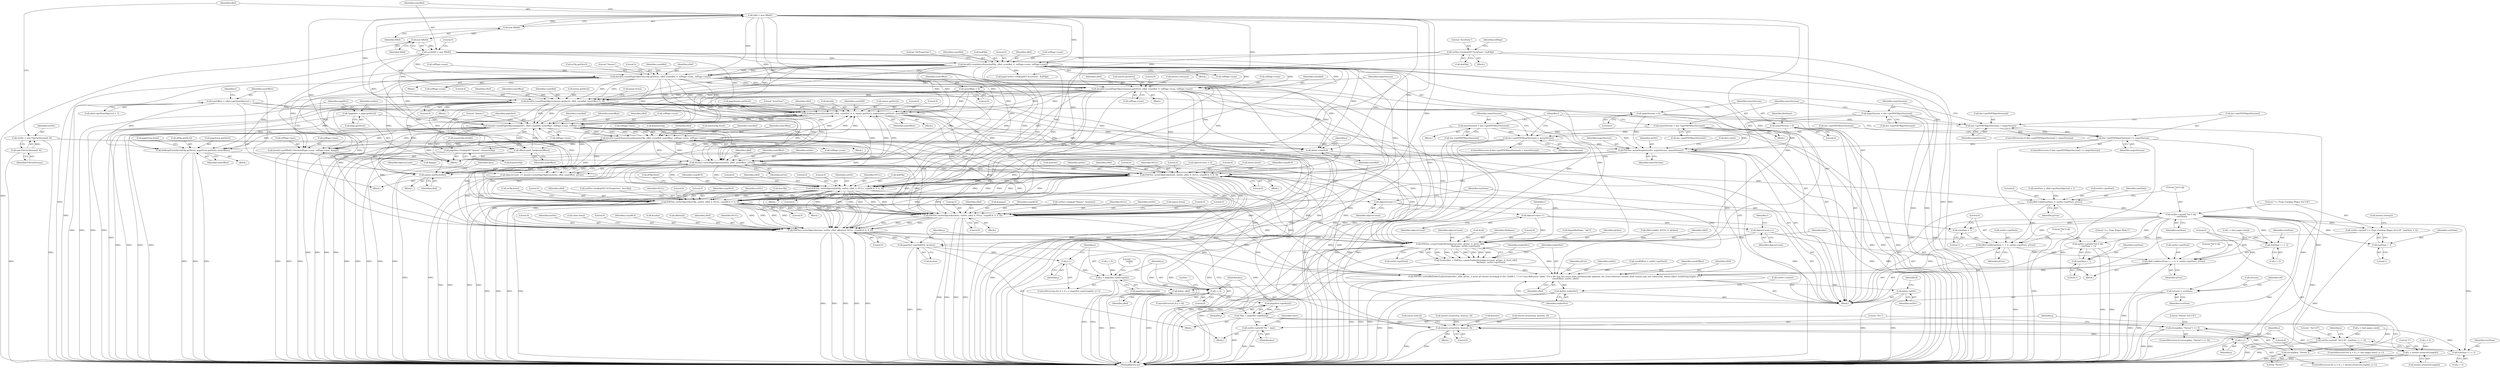 digraph "0_poppler_5c9b08a875b07853be6c44e43ff5f7f059df666a@array" {
"1000747" [label="(Call,doMergeNameDict(docs[i], yRef, countRef, 0, 0, names.getDict(), pageNames.getDict(), numOffset))"];
"1000303" [label="(Call,yRef = new XRef())"];
"1000305" [label="(Call,new XRef())"];
"1000600" [label="(Call,docs[0]->markPageObjects(intent.getDict(), yRef, countRef, numOffset, 0, 0))"];
"1000403" [label="(Call,docs[0]->markPageObjects(names.getDict(), yRef, countRef, 0, refPage->num, refPage->num))"];
"1000380" [label="(Call,docs[0]->markPageObjects(ocObj.getDict(), yRef, countRef, 0, refPage->num, refPage->num))"];
"1000356" [label="(Call,docs[0]->markAcroForm(&afObj, yRef, countRef, 0, refPage->num, refPage->num))"];
"1000341" [label="(Call,catDict->lookupNF(\"AcroForm\", &afObj))"];
"1000307" [label="(Call,countRef = new XRef())"];
"1000309" [label="(Call,new XRef())"];
"1000110" [label="(Call,numOffset = 0)"];
"1000745" [label="(Call,names.initDict(yRef))"];
"1000707" [label="(Call,docs[i]->markAnnotations(&annotsObj, yRef, countRef, numOffset, refPage->num, refPage->num))"];
"1000699" [label="(Call,pageDict->lookupNF(\"Annots\", &annotsObj))"];
"1000687" [label="(Call,docs[i]->markPageObjects(pageDict, yRef, countRef, numOffset, refPage->num, refPage->num))"];
"1000661" [label="(Call,*pageDict = page.getDict())"];
"1000792" [label="(Call,docs[i]->writePageObjects(outStr, yRef, numOffset, gTrue))"];
"1000316" [label="(Call,PDFDoc::writeHeader(outStr, majorVersion, minorVersion))"];
"1000299" [label="(Call,outStr = new FileOutStream(f, 0))"];
"1000301" [label="(Call,new FileOutStream(f, 0))"];
"1000124" [label="(Call,majorVersion = 0)"];
"1000234" [label="(Call,majorVersion = doc->getPDFMajorVersion())"];
"1000242" [label="(Call,doc->getPDFMajorVersion() == majorVersion)"];
"1000230" [label="(Call,doc->getPDFMajorVersion() > majorVersion)"];
"1000237" [label="(Call,minorVersion = doc->getPDFMinorVersion())"];
"1000247" [label="(Call,doc->getPDFMinorVersion() > minorVersion)"];
"1000251" [label="(Call,minorVersion = doc->getPDFMinorVersion())"];
"1000128" [label="(Call,minorVersion = 0)"];
"1000747" [label="(Call,doMergeNameDict(docs[i], yRef, countRef, 0, 0, names.getDict(), pageNames.getDict(), numOffset))"];
"1000797" [label="(Call,numOffset = yRef->getNumObjects() + 1)"];
"1000783" [label="(Call,doMergeFormDict(afObj.getDict(), pageForm.getDict(), numOffset))"];
"1000685" [label="(Call,offsets.push_back(numOffset))"];
"1000651" [label="(Call,docs[i]->getXRef()->fetch(refPage->num, refPage->gen, &page))"];
"1000790" [label="(Call,objectsCount += docs[i]->writePageObjects(outStr, yRef, numOffset, gTrue))"];
"1000923" [label="(Call,objectsCount++)"];
"1000960" [label="(Call,objectsCount++)"];
"1001055" [label="(Call,objectsCount++)"];
"1001075" [label="(Call,PDFDoc::createTrailerDict(objectsCount, gFalse, 0, &ref, yRef,\n                                                fileName, outStr->getPos()))"];
"1001073" [label="(Call,*trailerDict = PDFDoc::createTrailerDict(objectsCount, gFalse, 0, &ref, yRef,\n                                                fileName, outStr->getPos()))"];
"1001084" [label="(Call,PDFDoc::writeXRefTableTrailer(trailerDict, yRef, gTrue, // write all entries according to ISO 32000-1, 7.5.4 Cross-Reference Table: \"For a file that has never been incrementally updated, the cross-reference section shall contain only one subsection, whose object numbering begins at 0.\"\n                                uxrefOffset, outStr, yRef))"];
"1001091" [label="(Call,delete trailerDict)"];
"1001094" [label="(Call,delete outStr)"];
"1001098" [label="(Call,delete yRef)"];
"1000807" [label="(Call,yRef->add(rootNum, 0, outStr->getPos(), gTrue))"];
"1000812" [label="(Call,outStr->printf(\"%d 0 obj\n\", rootNum))"];
"1000815" [label="(Call,outStr->printf(\"<< /Type /Catalog /Pages %d 0 R\", rootNum + 1))"];
"1000817" [label="(Call,rootNum + 1)"];
"1000925" [label="(Call,yRef->add(rootNum + 1, 0, outStr->getPos(), gTrue))"];
"1000974" [label="(Call,yRef->add(rootNum + i + 2, 0, outStr->getPos(), gTrue))"];
"1000926" [label="(Call,rootNum + 1)"];
"1000932" [label="(Call,outStr->printf(\"%d 0 obj\n\", rootNum + 1))"];
"1000934" [label="(Call,rootNum + 1)"];
"1000950" [label="(Call,outStr->printf(\" %d 0 R\", rootNum + j + 2))"];
"1000952" [label="(Call,rootNum + j + 2)"];
"1000975" [label="(Call,rootNum + i + 2)"];
"1001062" [label="(Call,ref.num = rootNum)"];
"1000848" [label="(Call,PDFDoc::writeObject(&intent, outStr, yRef, 0, NULL, cryptRC4, 0, 0, 0))"];
"1000840" [label="(Call,intents.arrayGet(j, &intent, 0))"];
"1000836" [label="(Call,j++)"];
"1000833" [label="(Call,j < intents.arrayGetLength())"];
"1000869" [label="(Call,PDFDoc::writeObject(&afObj, outStr, yRef, 0, NULL, cryptRC4, 0, 0, 0))"];
"1000889" [label="(Call,PDFDoc::writeObject(&ocObj, outStr, yRef, 0, NULL, cryptRC4, 0, 0, 0))"];
"1000909" [label="(Call,PDFDoc::writeObject(&names, outStr, yRef, 0, NULL, cryptRC4, 0, 0, 0))"];
"1001039" [label="(Call,PDFDoc::writeObject(&value, outStr, yRef, offsets[i], NULL, cryptRC4, 0, 0, 0))"];
"1001018" [label="(Call,pageDict->getValNF(j, &value))"];
"1001003" [label="(Call,j++)"];
"1001000" [label="(Call,j < pageDict->getLength())"];
"1001007" [label="(Call,j > 0)"];
"1001015" [label="(Call,pageDict->getKey(j))"];
"1001013" [label="(Call,*key = pageDict->getKey(j))"];
"1001023" [label="(Call,strcmp(key, \"Parent\") == 0)"];
"1001024" [label="(Call,strcmp(key, \"Parent\"))"];
"1001036" [label="(Call,outStr->printf(\"/%s \", key))"];
"1001100" [label="(Call,delete countRef)"];
"1001002" [label="(Call,pageDict->getLength())"];
"1000791" [label="(Identifier,objectsCount)"];
"1000943" [label="(Call,j < (int) pages.size())"];
"1000369" [label="(Literal,\"OCProperties\")"];
"1000835" [label="(Call,intents.arrayGetLength())"];
"1000794" [label="(Identifier,yRef)"];
"1000928" [label="(Literal,1)"];
"1001083" [label="(Call,outStr->getPos())"];
"1001094" [label="(Call,delete outStr)"];
"1001098" [label="(Call,delete yRef)"];
"1000836" [label="(Call,j++)"];
"1001087" [label="(Identifier,gTrue)"];
"1001007" [label="(Call,j > 0)"];
"1000392" [label="(Literal,\"Names\")"];
"1000690" [label="(Identifier,countRef)"];
"1000384" [label="(Literal,0)"];
"1000919" [label="(Literal,0)"];
"1000981" [label="(Call,outStr->getPos())"];
"1000949" [label="(Identifier,j)"];
"1000842" [label="(Call,&intent)"];
"1000811" [label="(Identifier,gTrue)"];
"1000953" [label="(Identifier,rootNum)"];
"1000624" [label="(Block,)"];
"1000236" [label="(Call,doc->getPDFMajorVersion())"];
"1000699" [label="(Call,pageDict->lookupNF(\"Annots\", &annotsObj))"];
"1001101" [label="(Identifier,countRef)"];
"1000383" [label="(Identifier,countRef)"];
"1001018" [label="(Call,pageDict->getValNF(j, &value))"];
"1000802" [label="(Call,rootNum = yRef->getNumObjects() + 1)"];
"1000756" [label="(Call,pageNames.getDict())"];
"1000786" [label="(Identifier,numOffset)"];
"1000129" [label="(Identifier,minorVersion)"];
"1000787" [label="(Call,pageForm.free())"];
"1000706" [label="(Block,)"];
"1000960" [label="(Call,objectsCount++)"];
"1000857" [label="(Literal,0)"];
"1000917" [label="(Literal,0)"];
"1000872" [label="(Identifier,outStr)"];
"1000924" [label="(Identifier,objectsCount)"];
"1000234" [label="(Call,majorVersion = doc->getPDFMajorVersion())"];
"1000249" [label="(Identifier,minorVersion)"];
"1001008" [label="(Identifier,j)"];
"1000837" [label="(Identifier,j)"];
"1001027" [label="(Literal,0)"];
"1001073" [label="(Call,*trailerDict = PDFDoc::createTrailerDict(objectsCount, gFalse, 0, &ref, yRef,\n                                                fileName, outStr->getPos()))"];
"1000233" [label="(Block,)"];
"1000241" [label="(ControlStructure,if (doc->getPDFMajorVersion() == majorVersion))"];
"1001062" [label="(Call,ref.num = rootNum)"];
"1000252" [label="(Identifier,minorVersion)"];
"1000411" [label="(Call,refPage->num)"];
"1001063" [label="(Call,ref.num)"];
"1000712" [label="(Identifier,numOffset)"];
"1000875" [label="(Identifier,NULL)"];
"1000951" [label="(Literal,\" %d 0 R\")"];
"1001025" [label="(Identifier,key)"];
"1000869" [label="(Call,PDFDoc::writeObject(&afObj, outStr, yRef, 0, NULL, cryptRC4, 0, 0, 0))"];
"1000833" [label="(Call,j < intents.arrayGetLength())"];
"1000713" [label="(Call,refPage->num)"];
"1001074" [label="(Identifier,trailerDict)"];
"1000982" [label="(Identifier,gTrue)"];
"1000686" [label="(Identifier,numOffset)"];
"1000909" [label="(Call,PDFDoc::writeObject(&names, outStr, yRef, 0, NULL, cryptRC4, 0, 0, 0))"];
"1000311" [label="(Call,yRef->add(0, 65535, 0, gFalse))"];
"1000858" [label="(Literal,0)"];
"1000829" [label="(ControlStructure,for (j = 0; j < intents.arrayGetLength(); j++))"];
"1000879" [label="(Literal,0)"];
"1000239" [label="(Call,doc->getPDFMinorVersion())"];
"1000913" [label="(Identifier,yRef)"];
"1000799" [label="(Call,yRef->getNumObjects() + 1)"];
"1000308" [label="(Identifier,countRef)"];
"1000840" [label="(Call,intents.arrayGet(j, &intent, 0))"];
"1000929" [label="(Literal,0)"];
"1001069" [label="(Identifier,ref)"];
"1000795" [label="(Identifier,numOffset)"];
"1000759" [label="(Literal,\"AcroForm\")"];
"1000133" [label="(Identifier,fileName)"];
"1000611" [label="(Call,intent.free())"];
"1001000" [label="(Call,j < pageDict->getLength())"];
"1000796" [label="(Identifier,gTrue)"];
"1000652" [label="(Call,refPage->num)"];
"1000661" [label="(Call,*pageDict = page.getDict())"];
"1000592" [label="(Call,intents.arrayGet(j, &intent, 0))"];
"1000910" [label="(Call,&names)"];
"1000316" [label="(Call,PDFDoc::writeHeader(outStr, majorVersion, minorVersion))"];
"1000834" [label="(Identifier,j)"];
"1000605" [label="(Literal,0)"];
"1000307" [label="(Call,countRef = new XRef())"];
"1000793" [label="(Identifier,outStr)"];
"1000687" [label="(Call,docs[i]->markPageObjects(pageDict, yRef, countRef, numOffset, refPage->num, refPage->num))"];
"1000602" [label="(Identifier,yRef)"];
"1000708" [label="(Call,&annotsObj)"];
"1000784" [label="(Call,afObj.getDict())"];
"1000807" [label="(Call,yRef->add(rootNum, 0, outStr->getPos(), gTrue))"];
"1000861" [label="(Literal,\"]\")"];
"1001037" [label="(Literal,\"/%s \")"];
"1000927" [label="(Identifier,rootNum)"];
"1001050" [label="(Literal,0)"];
"1000743" [label="(Block,)"];
"1001042" [label="(Identifier,outStr)"];
"1000859" [label="(Call,intent.free())"];
"1000300" [label="(Identifier,outStr)"];
"1000923" [label="(Call,objectsCount++)"];
"1000925" [label="(Call,yRef->add(rootNum + 1, 0, outStr->getPos(), gTrue))"];
"1000751" [label="(Identifier,yRef)"];
"1000810" [label="(Call,outStr->getPos())"];
"1000747" [label="(Call,doMergeNameDict(docs[i], yRef, countRef, 0, 0, names.getDict(), pageNames.getDict(), numOffset))"];
"1000342" [label="(Literal,\"AcroForm\")"];
"1000691" [label="(Identifier,numOffset)"];
"1001015" [label="(Call,pageDict->getKey(j))"];
"1000775" [label="(Call,pageCatDict->lookupNF(\"AcroForm\", &afObj))"];
"1000658" [label="(Call,&page)"];
"1000906" [label="(Block,)"];
"1001104" [label="(Identifier,j)"];
"1001093" [label="(Call,outStr->close())"];
"1000934" [label="(Call,rootNum + 1)"];
"1001052" [label="(Call,value.free())"];
"1000900" [label="(Call,ocObj.free())"];
"1000250" [label="(Block,)"];
"1000700" [label="(Literal,\"Annots\")"];
"1000745" [label="(Call,names.initDict(yRef))"];
"1000382" [label="(Identifier,yRef)"];
"1000341" [label="(Call,catDict->lookupNF(\"AcroForm\", &afObj))"];
"1001066" [label="(Identifier,rootNum)"];
"1000931" [label="(Identifier,gTrue)"];
"1000695" [label="(Call,refPage->num)"];
"1000710" [label="(Identifier,yRef)"];
"1000130" [label="(Literal,0)"];
"1000916" [label="(Identifier,cryptRC4)"];
"1000977" [label="(Call,i + 2)"];
"1000898" [label="(Literal,0)"];
"1000966" [label="(Call,i < (int) pages.size())"];
"1000870" [label="(Call,&afObj)"];
"1001019" [label="(Identifier,j)"];
"1000847" [label="(Block,)"];
"1001095" [label="(Identifier,outStr)"];
"1000604" [label="(Identifier,numOffset)"];
"1000301" [label="(Call,new FileOutStream(f, 0))"];
"1000748" [label="(Call,docs[i])"];
"1000846" [label="(Call,intent.isDict())"];
"1000237" [label="(Call,minorVersion = doc->getPDFMinorVersion())"];
"1000893" [label="(Identifier,yRef)"];
"1001075" [label="(Call,PDFDoc::createTrailerDict(objectsCount, gFalse, 0, &ref, yRef,\n                                                fileName, outStr->getPos()))"];
"1000243" [label="(Call,doc->getPDFMajorVersion())"];
"1000997" [label="(Call,j = 0)"];
"1000752" [label="(Identifier,countRef)"];
"1000356" [label="(Call,docs[0]->markAcroForm(&afObj, yRef, countRef, 0, refPage->num, refPage->num))"];
"1001011" [label="(Literal,\" \")"];
"1000319" [label="(Identifier,minorVersion)"];
"1000844" [label="(Literal,0)"];
"1000343" [label="(Call,&afObj)"];
"1000391" [label="(Call,catDict->lookup(\"Names\", &names))"];
"1000403" [label="(Call,docs[0]->markPageObjects(names.getDict(), yRef, countRef, 0, refPage->num, refPage->num))"];
"1000972" [label="(Identifier,i)"];
"1001005" [label="(Block,)"];
"1000112" [label="(Literal,0)"];
"1000749" [label="(Identifier,docs)"];
"1001091" [label="(Call,delete trailerDict)"];
"1000603" [label="(Identifier,countRef)"];
"1001009" [label="(Literal,0)"];
"1000798" [label="(Identifier,numOffset)"];
"1000360" [label="(Identifier,countRef)"];
"1000757" [label="(Identifier,numOffset)"];
"1000355" [label="(Block,)"];
"1001023" [label="(Call,strcmp(key, \"Parent\") == 0)"];
"1000405" [label="(Identifier,yRef)"];
"1000936" [label="(Literal,1)"];
"1000976" [label="(Identifier,rootNum)"];
"1000242" [label="(Call,doc->getPDFMajorVersion() == majorVersion)"];
"1001014" [label="(Identifier,key)"];
"1001039" [label="(Call,PDFDoc::writeObject(&value, outStr, yRef, offsets[i], NULL, cryptRC4, 0, 0, 0))"];
"1000310" [label="(Identifier,XRef)"];
"1000111" [label="(Identifier,numOffset)"];
"1001041" [label="(Identifier,value)"];
"1000600" [label="(Call,docs[0]->markPageObjects(intent.getDict(), yRef, countRef, numOffset, 0, 0))"];
"1000110" [label="(Call,numOffset = 0)"];
"1000701" [label="(Call,&annotsObj)"];
"1001089" [label="(Identifier,outStr)"];
"1000785" [label="(Call,pageForm.getDict())"];
"1000813" [label="(Literal,\"%d 0 obj\n\")"];
"1000808" [label="(Identifier,rootNum)"];
"1001026" [label="(Literal,\"Parent\")"];
"1000357" [label="(Call,&afObj)"];
"1000782" [label="(Block,)"];
"1000663" [label="(Call,page.getDict())"];
"1000404" [label="(Call,names.getDict())"];
"1001058" [label="(Call,uxrefOffset = outStr->getPos())"];
"1001090" [label="(Identifier,yRef)"];
"1001081" [label="(Identifier,yRef)"];
"1001076" [label="(Identifier,objectsCount)"];
"1000407" [label="(Literal,0)"];
"1001001" [label="(Identifier,j)"];
"1000124" [label="(Call,majorVersion = 0)"];
"1000964" [label="(Identifier,i)"];
"1000368" [label="(Call,catDict->lookupNF(\"OCProperties\", &ocObj))"];
"1000841" [label="(Identifier,j)"];
"1000815" [label="(Call,outStr->printf(\"<< /Type /Catalog /Pages %d 0 R\", rootNum + 1))"];
"1000466" [label="(Call,intents.arrayGet(j, &intent, 0))"];
"1000361" [label="(Literal,0)"];
"1001092" [label="(Identifier,trailerDict)"];
"1001020" [label="(Call,&value)"];
"1000655" [label="(Call,refPage->gen)"];
"1000939" [label="(ControlStructure,for (j = 0; j < (int) pages.size(); j++))"];
"1001079" [label="(Call,&ref)"];
"1000104" [label="(Block,)"];
"1001022" [label="(ControlStructure,if (strcmp(key, \"Parent\") == 0))"];
"1000889" [label="(Call,PDFDoc::writeObject(&ocObj, outStr, yRef, 0, NULL, cryptRC4, 0, 0, 0))"];
"1000232" [label="(Identifier,majorVersion)"];
"1000238" [label="(Identifier,minorVersion)"];
"1000880" [label="(Call,afObj.free())"];
"1000606" [label="(Literal,0)"];
"1000755" [label="(Call,names.getDict())"];
"1000359" [label="(Identifier,yRef)"];
"1001055" [label="(Call,objectsCount++)"];
"1000662" [label="(Identifier,pageDict)"];
"1000886" [label="(Block,)"];
"1000753" [label="(Literal,0)"];
"1001030" [label="(Literal,\"/Parent %d 0 R\")"];
"1000973" [label="(Block,)"];
"1000932" [label="(Call,outStr->printf(\"%d 0 obj\n\", rootNum + 1))"];
"1000809" [label="(Literal,0)"];
"1000402" [label="(Block,)"];
"1001013" [label="(Call,*key = pageDict->getKey(j))"];
"1000855" [label="(Identifier,cryptRC4)"];
"1000816" [label="(Literal,\"<< /Type /Catalog /Pages %d 0 R\")"];
"1000209" [label="(Identifier,i)"];
"1000235" [label="(Identifier,majorVersion)"];
"1000719" [label="(Call,annotsObj.free())"];
"1001082" [label="(Identifier,fileName)"];
"1000707" [label="(Call,docs[i]->markAnnotations(&annotsObj, yRef, countRef, numOffset, refPage->num, refPage->num))"];
"1000849" [label="(Call,&intent)"];
"1000716" [label="(Call,refPage->num)"];
"1000634" [label="(Block,)"];
"1000231" [label="(Call,doc->getPDFMajorVersion())"];
"1000876" [label="(Identifier,cryptRC4)"];
"1000984" [label="(Literal,\"%d 0 obj\n\")"];
"1000230" [label="(Call,doc->getPDFMajorVersion() > majorVersion)"];
"1000347" [label="(Identifier,refPage)"];
"1000623" [label="(Identifier,i)"];
"1001036" [label="(Call,outStr->printf(\"/%s \", key))"];
"1000974" [label="(Call,yRef->add(rootNum + i + 2, 0, outStr->getPos(), gTrue))"];
"1000926" [label="(Call,rootNum + 1)"];
"1000817" [label="(Call,rootNum + 1)"];
"1001003" [label="(Call,j++)"];
"1000814" [label="(Identifier,rootNum)"];
"1000651" [label="(Call,docs[i]->getXRef()->fetch(refPage->num, refPage->gen, &page))"];
"1001097" [label="(Identifier,f)"];
"1000950" [label="(Call,outStr->printf(\" %d 0 R\", rootNum + j + 2))"];
"1001049" [label="(Literal,0)"];
"1001085" [label="(Identifier,trailerDict)"];
"1000685" [label="(Call,offsets.push_back(numOffset))"];
"1001035" [label="(Block,)"];
"1001048" [label="(Identifier,cryptRC4)"];
"1000895" [label="(Identifier,NULL)"];
"1000792" [label="(Call,docs[i]->writePageObjects(outStr, yRef, numOffset, gTrue))"];
"1000851" [label="(Identifier,outStr)"];
"1000935" [label="(Identifier,rootNum)"];
"1000996" [label="(ControlStructure,for (j = 0; j < pageDict->getLength(); j++))"];
"1000303" [label="(Call,yRef = new XRef())"];
"1000304" [label="(Identifier,yRef)"];
"1000247" [label="(Call,doc->getPDFMinorVersion() > minorVersion)"];
"1001024" [label="(Call,strcmp(key, \"Parent\"))"];
"1000897" [label="(Literal,0)"];
"1000930" [label="(Call,outStr->getPos())"];
"1000739" [label="(Block,)"];
"1000938" [label="(Literal,\"<< /Type /Pages /Kids [\")"];
"1001051" [label="(Literal,0)"];
"1000878" [label="(Literal,0)"];
"1000873" [label="(Identifier,yRef)"];
"1001040" [label="(Call,&value)"];
"1000328" [label="(Block,)"];
"1000819" [label="(Literal,1)"];
"1001056" [label="(Identifier,objectsCount)"];
"1000915" [label="(Identifier,NULL)"];
"1000317" [label="(Identifier,outStr)"];
"1000912" [label="(Identifier,outStr)"];
"1000877" [label="(Literal,0)"];
"1000705" [label="(Call,annotsObj.isNull())"];
"1000305" [label="(Call,new XRef())"];
"1001088" [label="(Identifier,uxrefOffset)"];
"1000248" [label="(Call,doc->getPDFMinorVersion())"];
"1000385" [label="(Call,refPage->num)"];
"1000852" [label="(Identifier,yRef)"];
"1001044" [label="(Call,offsets[i])"];
"1000251" [label="(Call,minorVersion = doc->getPDFMinorVersion())"];
"1001086" [label="(Identifier,yRef)"];
"1001099" [label="(Identifier,yRef)"];
"1000783" [label="(Call,doMergeFormDict(afObj.getDict(), pageForm.getDict(), numOffset))"];
"1000856" [label="(Literal,0)"];
"1000689" [label="(Identifier,yRef)"];
"1000253" [label="(Call,doc->getPDFMinorVersion())"];
"1000920" [label="(Call,names.free())"];
"1000599" [label="(Block,)"];
"1000711" [label="(Identifier,countRef)"];
"1001084" [label="(Call,PDFDoc::writeXRefTableTrailer(trailerDict, yRef, gTrue, // write all entries according to ISO 32000-1, 7.5.4 Cross-Reference Table: \"For a file that has never been incrementally updated, the cross-reference section shall contain only one subsection, whose object numbering begins at 0.\"\n                                uxrefOffset, outStr, yRef))"];
"1000838" [label="(Block,)"];
"1000954" [label="(Call,j + 2)"];
"1000754" [label="(Literal,0)"];
"1000299" [label="(Call,outStr = new FileOutStream(f, 0))"];
"1000854" [label="(Identifier,NULL)"];
"1000894" [label="(Literal,0)"];
"1000326" [label="(Call,docs.size())"];
"1000896" [label="(Identifier,cryptRC4)"];
"1000692" [label="(Call,refPage->num)"];
"1000601" [label="(Call,intent.getDict())"];
"1000975" [label="(Call,rootNum + i + 2)"];
"1001078" [label="(Literal,0)"];
"1000688" [label="(Identifier,pageDict)"];
"1000961" [label="(Identifier,objectsCount)"];
"1001043" [label="(Identifier,yRef)"];
"1000128" [label="(Call,minorVersion = 0)"];
"1000379" [label="(Block,)"];
"1000306" [label="(Identifier,XRef)"];
"1001047" [label="(Identifier,NULL)"];
"1000797" [label="(Call,numOffset = yRef->getNumObjects() + 1)"];
"1000818" [label="(Identifier,rootNum)"];
"1000812" [label="(Call,outStr->printf(\"%d 0 obj\n\", rootNum))"];
"1000416" [label="(Call,intents.isArray())"];
"1000362" [label="(Call,refPage->num)"];
"1000666" [label="(Identifier,resDict)"];
"1000980" [label="(Literal,0)"];
"1000853" [label="(Literal,0)"];
"1000918" [label="(Literal,0)"];
"1000746" [label="(Identifier,yRef)"];
"1001054" [label="(Literal,\" >>\nendobj\n\")"];
"1000830" [label="(Call,j = 0)"];
"1000892" [label="(Identifier,outStr)"];
"1000408" [label="(Call,refPage->num)"];
"1000244" [label="(Identifier,majorVersion)"];
"1000125" [label="(Identifier,majorVersion)"];
"1000381" [label="(Call,ocObj.getDict())"];
"1000890" [label="(Call,&ocObj)"];
"1001132" [label="(MethodReturn,int)"];
"1000914" [label="(Literal,0)"];
"1001006" [label="(ControlStructure,if (j > 0))"];
"1000286" [label="(Call,fopen(fileName, \"wb\"))"];
"1000848" [label="(Call,PDFDoc::writeObject(&intent, outStr, yRef, 0, NULL, cryptRC4, 0, 0, 0))"];
"1000933" [label="(Literal,\"%d 0 obj\n\")"];
"1000126" [label="(Literal,0)"];
"1000312" [label="(Literal,0)"];
"1001004" [label="(Identifier,j)"];
"1000246" [label="(ControlStructure,if (doc->getPDFMinorVersion() > minorVersion))"];
"1000866" [label="(Block,)"];
"1000822" [label="(Call,intents.isArray())"];
"1000309" [label="(Call,new XRef())"];
"1001100" [label="(Call,delete countRef)"];
"1000380" [label="(Call,docs[0]->markPageObjects(ocObj.getDict(), yRef, countRef, 0, refPage->num, refPage->num))"];
"1000318" [label="(Identifier,majorVersion)"];
"1000229" [label="(ControlStructure,if (doc->getPDFMajorVersion() > majorVersion))"];
"1000365" [label="(Call,refPage->num)"];
"1000302" [label="(Identifier,FileOutStream)"];
"1000874" [label="(Literal,0)"];
"1000406" [label="(Identifier,countRef)"];
"1000388" [label="(Call,refPage->num)"];
"1000790" [label="(Call,objectsCount += docs[i]->writePageObjects(outStr, yRef, numOffset, gTrue))"];
"1001077" [label="(Identifier,gFalse)"];
"1000952" [label="(Call,rootNum + j + 2)"];
"1001016" [label="(Identifier,j)"];
"1000106" [label="(Call,objectsCount = 0)"];
"1001038" [label="(Identifier,key)"];
"1000899" [label="(Literal,0)"];
"1000747" -> "1000739"  [label="AST: "];
"1000747" -> "1000757"  [label="CFG: "];
"1000748" -> "1000747"  [label="AST: "];
"1000751" -> "1000747"  [label="AST: "];
"1000752" -> "1000747"  [label="AST: "];
"1000753" -> "1000747"  [label="AST: "];
"1000754" -> "1000747"  [label="AST: "];
"1000755" -> "1000747"  [label="AST: "];
"1000756" -> "1000747"  [label="AST: "];
"1000757" -> "1000747"  [label="AST: "];
"1000759" -> "1000747"  [label="CFG: "];
"1000747" -> "1001132"  [label="DDG: "];
"1000747" -> "1001132"  [label="DDG: "];
"1000747" -> "1001132"  [label="DDG: "];
"1000747" -> "1001132"  [label="DDG: "];
"1000747" -> "1000687"  [label="DDG: "];
"1000303" -> "1000747"  [label="DDG: "];
"1000600" -> "1000747"  [label="DDG: "];
"1000600" -> "1000747"  [label="DDG: "];
"1000600" -> "1000747"  [label="DDG: "];
"1000745" -> "1000747"  [label="DDG: "];
"1000707" -> "1000747"  [label="DDG: "];
"1000707" -> "1000747"  [label="DDG: "];
"1000707" -> "1000747"  [label="DDG: "];
"1000792" -> "1000747"  [label="DDG: "];
"1000380" -> "1000747"  [label="DDG: "];
"1000380" -> "1000747"  [label="DDG: "];
"1000356" -> "1000747"  [label="DDG: "];
"1000356" -> "1000747"  [label="DDG: "];
"1000687" -> "1000747"  [label="DDG: "];
"1000687" -> "1000747"  [label="DDG: "];
"1000687" -> "1000747"  [label="DDG: "];
"1000403" -> "1000747"  [label="DDG: "];
"1000403" -> "1000747"  [label="DDG: "];
"1000307" -> "1000747"  [label="DDG: "];
"1000797" -> "1000747"  [label="DDG: "];
"1000110" -> "1000747"  [label="DDG: "];
"1000747" -> "1000783"  [label="DDG: "];
"1000747" -> "1000792"  [label="DDG: "];
"1000747" -> "1000792"  [label="DDG: "];
"1000747" -> "1001100"  [label="DDG: "];
"1000303" -> "1000104"  [label="AST: "];
"1000303" -> "1000305"  [label="CFG: "];
"1000304" -> "1000303"  [label="AST: "];
"1000305" -> "1000303"  [label="AST: "];
"1000308" -> "1000303"  [label="CFG: "];
"1000305" -> "1000303"  [label="DDG: "];
"1000303" -> "1000356"  [label="DDG: "];
"1000303" -> "1000380"  [label="DDG: "];
"1000303" -> "1000403"  [label="DDG: "];
"1000303" -> "1000600"  [label="DDG: "];
"1000303" -> "1000687"  [label="DDG: "];
"1000303" -> "1000745"  [label="DDG: "];
"1000303" -> "1000792"  [label="DDG: "];
"1000303" -> "1000848"  [label="DDG: "];
"1000303" -> "1000869"  [label="DDG: "];
"1000303" -> "1000889"  [label="DDG: "];
"1000303" -> "1000909"  [label="DDG: "];
"1000303" -> "1001039"  [label="DDG: "];
"1000303" -> "1001075"  [label="DDG: "];
"1000305" -> "1000306"  [label="CFG: "];
"1000306" -> "1000305"  [label="AST: "];
"1000305" -> "1000309"  [label="DDG: "];
"1000600" -> "1000599"  [label="AST: "];
"1000600" -> "1000606"  [label="CFG: "];
"1000601" -> "1000600"  [label="AST: "];
"1000602" -> "1000600"  [label="AST: "];
"1000603" -> "1000600"  [label="AST: "];
"1000604" -> "1000600"  [label="AST: "];
"1000605" -> "1000600"  [label="AST: "];
"1000606" -> "1000600"  [label="AST: "];
"1000611" -> "1000600"  [label="CFG: "];
"1000600" -> "1001132"  [label="DDG: "];
"1000600" -> "1001132"  [label="DDG: "];
"1000600" -> "1001132"  [label="DDG: "];
"1000403" -> "1000600"  [label="DDG: "];
"1000403" -> "1000600"  [label="DDG: "];
"1000380" -> "1000600"  [label="DDG: "];
"1000380" -> "1000600"  [label="DDG: "];
"1000356" -> "1000600"  [label="DDG: "];
"1000356" -> "1000600"  [label="DDG: "];
"1000307" -> "1000600"  [label="DDG: "];
"1000110" -> "1000600"  [label="DDG: "];
"1000600" -> "1000685"  [label="DDG: "];
"1000600" -> "1000687"  [label="DDG: "];
"1000600" -> "1000687"  [label="DDG: "];
"1000600" -> "1000745"  [label="DDG: "];
"1000600" -> "1000783"  [label="DDG: "];
"1000600" -> "1000792"  [label="DDG: "];
"1000600" -> "1000792"  [label="DDG: "];
"1000600" -> "1000848"  [label="DDG: "];
"1000600" -> "1000869"  [label="DDG: "];
"1000600" -> "1000889"  [label="DDG: "];
"1000600" -> "1000909"  [label="DDG: "];
"1000600" -> "1001039"  [label="DDG: "];
"1000600" -> "1001075"  [label="DDG: "];
"1000600" -> "1001100"  [label="DDG: "];
"1000403" -> "1000402"  [label="AST: "];
"1000403" -> "1000411"  [label="CFG: "];
"1000404" -> "1000403"  [label="AST: "];
"1000405" -> "1000403"  [label="AST: "];
"1000406" -> "1000403"  [label="AST: "];
"1000407" -> "1000403"  [label="AST: "];
"1000408" -> "1000403"  [label="AST: "];
"1000411" -> "1000403"  [label="AST: "];
"1000416" -> "1000403"  [label="CFG: "];
"1000403" -> "1001132"  [label="DDG: "];
"1000403" -> "1001132"  [label="DDG: "];
"1000403" -> "1001132"  [label="DDG: "];
"1000380" -> "1000403"  [label="DDG: "];
"1000380" -> "1000403"  [label="DDG: "];
"1000380" -> "1000403"  [label="DDG: "];
"1000356" -> "1000403"  [label="DDG: "];
"1000356" -> "1000403"  [label="DDG: "];
"1000356" -> "1000403"  [label="DDG: "];
"1000307" -> "1000403"  [label="DDG: "];
"1000403" -> "1000651"  [label="DDG: "];
"1000403" -> "1000687"  [label="DDG: "];
"1000403" -> "1000687"  [label="DDG: "];
"1000403" -> "1000745"  [label="DDG: "];
"1000403" -> "1000792"  [label="DDG: "];
"1000403" -> "1000848"  [label="DDG: "];
"1000403" -> "1000869"  [label="DDG: "];
"1000403" -> "1000889"  [label="DDG: "];
"1000403" -> "1000909"  [label="DDG: "];
"1000403" -> "1001039"  [label="DDG: "];
"1000403" -> "1001075"  [label="DDG: "];
"1000403" -> "1001100"  [label="DDG: "];
"1000380" -> "1000379"  [label="AST: "];
"1000380" -> "1000388"  [label="CFG: "];
"1000381" -> "1000380"  [label="AST: "];
"1000382" -> "1000380"  [label="AST: "];
"1000383" -> "1000380"  [label="AST: "];
"1000384" -> "1000380"  [label="AST: "];
"1000385" -> "1000380"  [label="AST: "];
"1000388" -> "1000380"  [label="AST: "];
"1000392" -> "1000380"  [label="CFG: "];
"1000380" -> "1001132"  [label="DDG: "];
"1000380" -> "1001132"  [label="DDG: "];
"1000380" -> "1001132"  [label="DDG: "];
"1000356" -> "1000380"  [label="DDG: "];
"1000356" -> "1000380"  [label="DDG: "];
"1000356" -> "1000380"  [label="DDG: "];
"1000307" -> "1000380"  [label="DDG: "];
"1000380" -> "1000651"  [label="DDG: "];
"1000380" -> "1000687"  [label="DDG: "];
"1000380" -> "1000687"  [label="DDG: "];
"1000380" -> "1000745"  [label="DDG: "];
"1000380" -> "1000792"  [label="DDG: "];
"1000380" -> "1000848"  [label="DDG: "];
"1000380" -> "1000869"  [label="DDG: "];
"1000380" -> "1000889"  [label="DDG: "];
"1000380" -> "1000909"  [label="DDG: "];
"1000380" -> "1001039"  [label="DDG: "];
"1000380" -> "1001075"  [label="DDG: "];
"1000380" -> "1001100"  [label="DDG: "];
"1000356" -> "1000355"  [label="AST: "];
"1000356" -> "1000365"  [label="CFG: "];
"1000357" -> "1000356"  [label="AST: "];
"1000359" -> "1000356"  [label="AST: "];
"1000360" -> "1000356"  [label="AST: "];
"1000361" -> "1000356"  [label="AST: "];
"1000362" -> "1000356"  [label="AST: "];
"1000365" -> "1000356"  [label="AST: "];
"1000369" -> "1000356"  [label="CFG: "];
"1000356" -> "1001132"  [label="DDG: "];
"1000356" -> "1001132"  [label="DDG: "];
"1000356" -> "1001132"  [label="DDG: "];
"1000341" -> "1000356"  [label="DDG: "];
"1000307" -> "1000356"  [label="DDG: "];
"1000356" -> "1000651"  [label="DDG: "];
"1000356" -> "1000687"  [label="DDG: "];
"1000356" -> "1000687"  [label="DDG: "];
"1000356" -> "1000745"  [label="DDG: "];
"1000356" -> "1000775"  [label="DDG: "];
"1000356" -> "1000792"  [label="DDG: "];
"1000356" -> "1000848"  [label="DDG: "];
"1000356" -> "1000869"  [label="DDG: "];
"1000356" -> "1000869"  [label="DDG: "];
"1000356" -> "1000889"  [label="DDG: "];
"1000356" -> "1000909"  [label="DDG: "];
"1000356" -> "1001039"  [label="DDG: "];
"1000356" -> "1001075"  [label="DDG: "];
"1000356" -> "1001100"  [label="DDG: "];
"1000341" -> "1000328"  [label="AST: "];
"1000341" -> "1000343"  [label="CFG: "];
"1000342" -> "1000341"  [label="AST: "];
"1000343" -> "1000341"  [label="AST: "];
"1000347" -> "1000341"  [label="CFG: "];
"1000341" -> "1001132"  [label="DDG: "];
"1000341" -> "1001132"  [label="DDG: "];
"1000341" -> "1000775"  [label="DDG: "];
"1000341" -> "1000869"  [label="DDG: "];
"1000307" -> "1000104"  [label="AST: "];
"1000307" -> "1000309"  [label="CFG: "];
"1000308" -> "1000307"  [label="AST: "];
"1000309" -> "1000307"  [label="AST: "];
"1000312" -> "1000307"  [label="CFG: "];
"1000307" -> "1001132"  [label="DDG: "];
"1000309" -> "1000307"  [label="DDG: "];
"1000307" -> "1000687"  [label="DDG: "];
"1000307" -> "1001100"  [label="DDG: "];
"1000309" -> "1000310"  [label="CFG: "];
"1000310" -> "1000309"  [label="AST: "];
"1000309" -> "1001132"  [label="DDG: "];
"1000110" -> "1000104"  [label="AST: "];
"1000110" -> "1000112"  [label="CFG: "];
"1000111" -> "1000110"  [label="AST: "];
"1000112" -> "1000110"  [label="AST: "];
"1000125" -> "1000110"  [label="CFG: "];
"1000110" -> "1001132"  [label="DDG: "];
"1000110" -> "1000685"  [label="DDG: "];
"1000110" -> "1000783"  [label="DDG: "];
"1000110" -> "1000792"  [label="DDG: "];
"1000745" -> "1000743"  [label="AST: "];
"1000745" -> "1000746"  [label="CFG: "];
"1000746" -> "1000745"  [label="AST: "];
"1000749" -> "1000745"  [label="CFG: "];
"1000745" -> "1001132"  [label="DDG: "];
"1000707" -> "1000745"  [label="DDG: "];
"1000792" -> "1000745"  [label="DDG: "];
"1000687" -> "1000745"  [label="DDG: "];
"1000707" -> "1000706"  [label="AST: "];
"1000707" -> "1000716"  [label="CFG: "];
"1000708" -> "1000707"  [label="AST: "];
"1000710" -> "1000707"  [label="AST: "];
"1000711" -> "1000707"  [label="AST: "];
"1000712" -> "1000707"  [label="AST: "];
"1000713" -> "1000707"  [label="AST: "];
"1000716" -> "1000707"  [label="AST: "];
"1000719" -> "1000707"  [label="CFG: "];
"1000707" -> "1001132"  [label="DDG: "];
"1000707" -> "1001132"  [label="DDG: "];
"1000707" -> "1001132"  [label="DDG: "];
"1000707" -> "1001132"  [label="DDG: "];
"1000707" -> "1000651"  [label="DDG: "];
"1000707" -> "1000685"  [label="DDG: "];
"1000707" -> "1000687"  [label="DDG: "];
"1000707" -> "1000687"  [label="DDG: "];
"1000707" -> "1000699"  [label="DDG: "];
"1000699" -> "1000707"  [label="DDG: "];
"1000687" -> "1000707"  [label="DDG: "];
"1000687" -> "1000707"  [label="DDG: "];
"1000687" -> "1000707"  [label="DDG: "];
"1000687" -> "1000707"  [label="DDG: "];
"1000707" -> "1000783"  [label="DDG: "];
"1000707" -> "1000792"  [label="DDG: "];
"1000707" -> "1000792"  [label="DDG: "];
"1000707" -> "1000848"  [label="DDG: "];
"1000707" -> "1000869"  [label="DDG: "];
"1000707" -> "1000889"  [label="DDG: "];
"1000707" -> "1000909"  [label="DDG: "];
"1000707" -> "1001039"  [label="DDG: "];
"1000707" -> "1001075"  [label="DDG: "];
"1000707" -> "1001100"  [label="DDG: "];
"1000699" -> "1000634"  [label="AST: "];
"1000699" -> "1000701"  [label="CFG: "];
"1000700" -> "1000699"  [label="AST: "];
"1000701" -> "1000699"  [label="AST: "];
"1000705" -> "1000699"  [label="CFG: "];
"1000699" -> "1001132"  [label="DDG: "];
"1000699" -> "1001132"  [label="DDG: "];
"1000687" -> "1000634"  [label="AST: "];
"1000687" -> "1000695"  [label="CFG: "];
"1000688" -> "1000687"  [label="AST: "];
"1000689" -> "1000687"  [label="AST: "];
"1000690" -> "1000687"  [label="AST: "];
"1000691" -> "1000687"  [label="AST: "];
"1000692" -> "1000687"  [label="AST: "];
"1000695" -> "1000687"  [label="AST: "];
"1000700" -> "1000687"  [label="CFG: "];
"1000687" -> "1001132"  [label="DDG: "];
"1000687" -> "1001132"  [label="DDG: "];
"1000687" -> "1001132"  [label="DDG: "];
"1000687" -> "1001132"  [label="DDG: "];
"1000687" -> "1000651"  [label="DDG: "];
"1000687" -> "1000685"  [label="DDG: "];
"1000661" -> "1000687"  [label="DDG: "];
"1000792" -> "1000687"  [label="DDG: "];
"1000685" -> "1000687"  [label="DDG: "];
"1000651" -> "1000687"  [label="DDG: "];
"1000687" -> "1000783"  [label="DDG: "];
"1000687" -> "1000792"  [label="DDG: "];
"1000687" -> "1000792"  [label="DDG: "];
"1000687" -> "1000848"  [label="DDG: "];
"1000687" -> "1000869"  [label="DDG: "];
"1000687" -> "1000889"  [label="DDG: "];
"1000687" -> "1000909"  [label="DDG: "];
"1000687" -> "1001039"  [label="DDG: "];
"1000687" -> "1001075"  [label="DDG: "];
"1000687" -> "1001100"  [label="DDG: "];
"1000661" -> "1000634"  [label="AST: "];
"1000661" -> "1000663"  [label="CFG: "];
"1000662" -> "1000661"  [label="AST: "];
"1000663" -> "1000661"  [label="AST: "];
"1000666" -> "1000661"  [label="CFG: "];
"1000661" -> "1001132"  [label="DDG: "];
"1000792" -> "1000790"  [label="AST: "];
"1000792" -> "1000796"  [label="CFG: "];
"1000793" -> "1000792"  [label="AST: "];
"1000794" -> "1000792"  [label="AST: "];
"1000795" -> "1000792"  [label="AST: "];
"1000796" -> "1000792"  [label="AST: "];
"1000790" -> "1000792"  [label="CFG: "];
"1000792" -> "1000790"  [label="DDG: "];
"1000792" -> "1000790"  [label="DDG: "];
"1000792" -> "1000790"  [label="DDG: "];
"1000792" -> "1000790"  [label="DDG: "];
"1000316" -> "1000792"  [label="DDG: "];
"1000783" -> "1000792"  [label="DDG: "];
"1000797" -> "1000792"  [label="DDG: "];
"1000792" -> "1000807"  [label="DDG: "];
"1000792" -> "1000848"  [label="DDG: "];
"1000792" -> "1000848"  [label="DDG: "];
"1000792" -> "1000869"  [label="DDG: "];
"1000792" -> "1000869"  [label="DDG: "];
"1000792" -> "1000889"  [label="DDG: "];
"1000792" -> "1000889"  [label="DDG: "];
"1000792" -> "1000909"  [label="DDG: "];
"1000792" -> "1000909"  [label="DDG: "];
"1000792" -> "1001039"  [label="DDG: "];
"1000792" -> "1001039"  [label="DDG: "];
"1000792" -> "1001075"  [label="DDG: "];
"1000792" -> "1001084"  [label="DDG: "];
"1000316" -> "1000104"  [label="AST: "];
"1000316" -> "1000319"  [label="CFG: "];
"1000317" -> "1000316"  [label="AST: "];
"1000318" -> "1000316"  [label="AST: "];
"1000319" -> "1000316"  [label="AST: "];
"1000326" -> "1000316"  [label="CFG: "];
"1000316" -> "1001132"  [label="DDG: "];
"1000316" -> "1001132"  [label="DDG: "];
"1000316" -> "1001132"  [label="DDG: "];
"1000299" -> "1000316"  [label="DDG: "];
"1000124" -> "1000316"  [label="DDG: "];
"1000234" -> "1000316"  [label="DDG: "];
"1000242" -> "1000316"  [label="DDG: "];
"1000237" -> "1000316"  [label="DDG: "];
"1000247" -> "1000316"  [label="DDG: "];
"1000251" -> "1000316"  [label="DDG: "];
"1000128" -> "1000316"  [label="DDG: "];
"1000316" -> "1000848"  [label="DDG: "];
"1000316" -> "1000869"  [label="DDG: "];
"1000316" -> "1000889"  [label="DDG: "];
"1000316" -> "1000909"  [label="DDG: "];
"1000316" -> "1001039"  [label="DDG: "];
"1000316" -> "1001084"  [label="DDG: "];
"1000299" -> "1000104"  [label="AST: "];
"1000299" -> "1000301"  [label="CFG: "];
"1000300" -> "1000299"  [label="AST: "];
"1000301" -> "1000299"  [label="AST: "];
"1000304" -> "1000299"  [label="CFG: "];
"1000299" -> "1001132"  [label="DDG: "];
"1000301" -> "1000299"  [label="DDG: "];
"1000301" -> "1000302"  [label="CFG: "];
"1000302" -> "1000301"  [label="AST: "];
"1000301" -> "1001132"  [label="DDG: "];
"1000124" -> "1000104"  [label="AST: "];
"1000124" -> "1000126"  [label="CFG: "];
"1000125" -> "1000124"  [label="AST: "];
"1000126" -> "1000124"  [label="AST: "];
"1000129" -> "1000124"  [label="CFG: "];
"1000124" -> "1001132"  [label="DDG: "];
"1000124" -> "1000230"  [label="DDG: "];
"1000234" -> "1000233"  [label="AST: "];
"1000234" -> "1000236"  [label="CFG: "];
"1000235" -> "1000234"  [label="AST: "];
"1000236" -> "1000234"  [label="AST: "];
"1000238" -> "1000234"  [label="CFG: "];
"1000234" -> "1001132"  [label="DDG: "];
"1000234" -> "1001132"  [label="DDG: "];
"1000234" -> "1000230"  [label="DDG: "];
"1000242" -> "1000241"  [label="AST: "];
"1000242" -> "1000244"  [label="CFG: "];
"1000243" -> "1000242"  [label="AST: "];
"1000244" -> "1000242"  [label="AST: "];
"1000248" -> "1000242"  [label="CFG: "];
"1000209" -> "1000242"  [label="CFG: "];
"1000242" -> "1001132"  [label="DDG: "];
"1000242" -> "1001132"  [label="DDG: "];
"1000242" -> "1001132"  [label="DDG: "];
"1000242" -> "1000230"  [label="DDG: "];
"1000230" -> "1000242"  [label="DDG: "];
"1000230" -> "1000229"  [label="AST: "];
"1000230" -> "1000232"  [label="CFG: "];
"1000231" -> "1000230"  [label="AST: "];
"1000232" -> "1000230"  [label="AST: "];
"1000235" -> "1000230"  [label="CFG: "];
"1000243" -> "1000230"  [label="CFG: "];
"1000230" -> "1001132"  [label="DDG: "];
"1000237" -> "1000233"  [label="AST: "];
"1000237" -> "1000239"  [label="CFG: "];
"1000238" -> "1000237"  [label="AST: "];
"1000239" -> "1000237"  [label="AST: "];
"1000209" -> "1000237"  [label="CFG: "];
"1000237" -> "1001132"  [label="DDG: "];
"1000237" -> "1001132"  [label="DDG: "];
"1000237" -> "1000247"  [label="DDG: "];
"1000247" -> "1000246"  [label="AST: "];
"1000247" -> "1000249"  [label="CFG: "];
"1000248" -> "1000247"  [label="AST: "];
"1000249" -> "1000247"  [label="AST: "];
"1000252" -> "1000247"  [label="CFG: "];
"1000209" -> "1000247"  [label="CFG: "];
"1000247" -> "1001132"  [label="DDG: "];
"1000247" -> "1001132"  [label="DDG: "];
"1000247" -> "1001132"  [label="DDG: "];
"1000251" -> "1000247"  [label="DDG: "];
"1000128" -> "1000247"  [label="DDG: "];
"1000251" -> "1000250"  [label="AST: "];
"1000251" -> "1000253"  [label="CFG: "];
"1000252" -> "1000251"  [label="AST: "];
"1000253" -> "1000251"  [label="AST: "];
"1000209" -> "1000251"  [label="CFG: "];
"1000251" -> "1001132"  [label="DDG: "];
"1000251" -> "1001132"  [label="DDG: "];
"1000128" -> "1000104"  [label="AST: "];
"1000128" -> "1000130"  [label="CFG: "];
"1000129" -> "1000128"  [label="AST: "];
"1000130" -> "1000128"  [label="AST: "];
"1000133" -> "1000128"  [label="CFG: "];
"1000128" -> "1001132"  [label="DDG: "];
"1000797" -> "1000624"  [label="AST: "];
"1000797" -> "1000799"  [label="CFG: "];
"1000798" -> "1000797"  [label="AST: "];
"1000799" -> "1000797"  [label="AST: "];
"1000623" -> "1000797"  [label="CFG: "];
"1000797" -> "1001132"  [label="DDG: "];
"1000797" -> "1000685"  [label="DDG: "];
"1000797" -> "1000783"  [label="DDG: "];
"1000783" -> "1000782"  [label="AST: "];
"1000783" -> "1000786"  [label="CFG: "];
"1000784" -> "1000783"  [label="AST: "];
"1000785" -> "1000783"  [label="AST: "];
"1000786" -> "1000783"  [label="AST: "];
"1000787" -> "1000783"  [label="CFG: "];
"1000783" -> "1001132"  [label="DDG: "];
"1000783" -> "1001132"  [label="DDG: "];
"1000783" -> "1001132"  [label="DDG: "];
"1000685" -> "1000634"  [label="AST: "];
"1000685" -> "1000686"  [label="CFG: "];
"1000686" -> "1000685"  [label="AST: "];
"1000688" -> "1000685"  [label="CFG: "];
"1000685" -> "1001132"  [label="DDG: "];
"1000651" -> "1000634"  [label="AST: "];
"1000651" -> "1000658"  [label="CFG: "];
"1000652" -> "1000651"  [label="AST: "];
"1000655" -> "1000651"  [label="AST: "];
"1000658" -> "1000651"  [label="AST: "];
"1000662" -> "1000651"  [label="CFG: "];
"1000651" -> "1001132"  [label="DDG: "];
"1000651" -> "1001132"  [label="DDG: "];
"1000651" -> "1001132"  [label="DDG: "];
"1000790" -> "1000624"  [label="AST: "];
"1000791" -> "1000790"  [label="AST: "];
"1000798" -> "1000790"  [label="CFG: "];
"1000790" -> "1001132"  [label="DDG: "];
"1000106" -> "1000790"  [label="DDG: "];
"1000790" -> "1000923"  [label="DDG: "];
"1000923" -> "1000104"  [label="AST: "];
"1000923" -> "1000924"  [label="CFG: "];
"1000924" -> "1000923"  [label="AST: "];
"1000927" -> "1000923"  [label="CFG: "];
"1000106" -> "1000923"  [label="DDG: "];
"1000923" -> "1000960"  [label="DDG: "];
"1000960" -> "1000104"  [label="AST: "];
"1000960" -> "1000961"  [label="CFG: "];
"1000961" -> "1000960"  [label="AST: "];
"1000964" -> "1000960"  [label="CFG: "];
"1000960" -> "1001055"  [label="DDG: "];
"1000960" -> "1001075"  [label="DDG: "];
"1001055" -> "1000973"  [label="AST: "];
"1001055" -> "1001056"  [label="CFG: "];
"1001056" -> "1001055"  [label="AST: "];
"1000972" -> "1001055"  [label="CFG: "];
"1001055" -> "1001075"  [label="DDG: "];
"1001075" -> "1001073"  [label="AST: "];
"1001075" -> "1001083"  [label="CFG: "];
"1001076" -> "1001075"  [label="AST: "];
"1001077" -> "1001075"  [label="AST: "];
"1001078" -> "1001075"  [label="AST: "];
"1001079" -> "1001075"  [label="AST: "];
"1001081" -> "1001075"  [label="AST: "];
"1001082" -> "1001075"  [label="AST: "];
"1001083" -> "1001075"  [label="AST: "];
"1001073" -> "1001075"  [label="CFG: "];
"1001075" -> "1001132"  [label="DDG: "];
"1001075" -> "1001132"  [label="DDG: "];
"1001075" -> "1001132"  [label="DDG: "];
"1001075" -> "1001132"  [label="DDG: "];
"1001075" -> "1001132"  [label="DDG: "];
"1001075" -> "1001073"  [label="DDG: "];
"1001075" -> "1001073"  [label="DDG: "];
"1001075" -> "1001073"  [label="DDG: "];
"1001075" -> "1001073"  [label="DDG: "];
"1001075" -> "1001073"  [label="DDG: "];
"1001075" -> "1001073"  [label="DDG: "];
"1001075" -> "1001073"  [label="DDG: "];
"1000311" -> "1001075"  [label="DDG: "];
"1000889" -> "1001075"  [label="DDG: "];
"1000848" -> "1001075"  [label="DDG: "];
"1000869" -> "1001075"  [label="DDG: "];
"1001039" -> "1001075"  [label="DDG: "];
"1000909" -> "1001075"  [label="DDG: "];
"1000286" -> "1001075"  [label="DDG: "];
"1001075" -> "1001084"  [label="DDG: "];
"1001073" -> "1000104"  [label="AST: "];
"1001074" -> "1001073"  [label="AST: "];
"1001085" -> "1001073"  [label="CFG: "];
"1001073" -> "1001132"  [label="DDG: "];
"1001073" -> "1001084"  [label="DDG: "];
"1001084" -> "1000104"  [label="AST: "];
"1001084" -> "1001090"  [label="CFG: "];
"1001085" -> "1001084"  [label="AST: "];
"1001086" -> "1001084"  [label="AST: "];
"1001087" -> "1001084"  [label="AST: "];
"1001088" -> "1001084"  [label="AST: "];
"1001089" -> "1001084"  [label="AST: "];
"1001090" -> "1001084"  [label="AST: "];
"1001092" -> "1001084"  [label="CFG: "];
"1001084" -> "1001132"  [label="DDG: "];
"1001084" -> "1001132"  [label="DDG: "];
"1001084" -> "1001132"  [label="DDG: "];
"1000974" -> "1001084"  [label="DDG: "];
"1000925" -> "1001084"  [label="DDG: "];
"1001058" -> "1001084"  [label="DDG: "];
"1000848" -> "1001084"  [label="DDG: "];
"1001039" -> "1001084"  [label="DDG: "];
"1000889" -> "1001084"  [label="DDG: "];
"1000909" -> "1001084"  [label="DDG: "];
"1000869" -> "1001084"  [label="DDG: "];
"1001084" -> "1001091"  [label="DDG: "];
"1001084" -> "1001094"  [label="DDG: "];
"1001084" -> "1001098"  [label="DDG: "];
"1001091" -> "1000104"  [label="AST: "];
"1001091" -> "1001092"  [label="CFG: "];
"1001092" -> "1001091"  [label="AST: "];
"1001093" -> "1001091"  [label="CFG: "];
"1001091" -> "1001132"  [label="DDG: "];
"1001091" -> "1001132"  [label="DDG: "];
"1001094" -> "1000104"  [label="AST: "];
"1001094" -> "1001095"  [label="CFG: "];
"1001095" -> "1001094"  [label="AST: "];
"1001097" -> "1001094"  [label="CFG: "];
"1001094" -> "1001132"  [label="DDG: "];
"1001094" -> "1001132"  [label="DDG: "];
"1001098" -> "1000104"  [label="AST: "];
"1001098" -> "1001099"  [label="CFG: "];
"1001099" -> "1001098"  [label="AST: "];
"1001101" -> "1001098"  [label="CFG: "];
"1001098" -> "1001132"  [label="DDG: "];
"1001098" -> "1001132"  [label="DDG: "];
"1000807" -> "1000104"  [label="AST: "];
"1000807" -> "1000811"  [label="CFG: "];
"1000808" -> "1000807"  [label="AST: "];
"1000809" -> "1000807"  [label="AST: "];
"1000810" -> "1000807"  [label="AST: "];
"1000811" -> "1000807"  [label="AST: "];
"1000813" -> "1000807"  [label="CFG: "];
"1000807" -> "1001132"  [label="DDG: "];
"1000802" -> "1000807"  [label="DDG: "];
"1000807" -> "1000812"  [label="DDG: "];
"1000807" -> "1000925"  [label="DDG: "];
"1000812" -> "1000104"  [label="AST: "];
"1000812" -> "1000814"  [label="CFG: "];
"1000813" -> "1000812"  [label="AST: "];
"1000814" -> "1000812"  [label="AST: "];
"1000816" -> "1000812"  [label="CFG: "];
"1000812" -> "1001132"  [label="DDG: "];
"1000812" -> "1000815"  [label="DDG: "];
"1000812" -> "1000817"  [label="DDG: "];
"1000812" -> "1000925"  [label="DDG: "];
"1000812" -> "1000926"  [label="DDG: "];
"1000812" -> "1000932"  [label="DDG: "];
"1000812" -> "1000934"  [label="DDG: "];
"1000812" -> "1000950"  [label="DDG: "];
"1000812" -> "1000952"  [label="DDG: "];
"1000812" -> "1000974"  [label="DDG: "];
"1000812" -> "1000975"  [label="DDG: "];
"1000812" -> "1001062"  [label="DDG: "];
"1000815" -> "1000104"  [label="AST: "];
"1000815" -> "1000817"  [label="CFG: "];
"1000816" -> "1000815"  [label="AST: "];
"1000817" -> "1000815"  [label="AST: "];
"1000822" -> "1000815"  [label="CFG: "];
"1000815" -> "1001132"  [label="DDG: "];
"1000817" -> "1000819"  [label="CFG: "];
"1000818" -> "1000817"  [label="AST: "];
"1000819" -> "1000817"  [label="AST: "];
"1000925" -> "1000104"  [label="AST: "];
"1000925" -> "1000931"  [label="CFG: "];
"1000926" -> "1000925"  [label="AST: "];
"1000929" -> "1000925"  [label="AST: "];
"1000930" -> "1000925"  [label="AST: "];
"1000931" -> "1000925"  [label="AST: "];
"1000933" -> "1000925"  [label="CFG: "];
"1000925" -> "1001132"  [label="DDG: "];
"1000925" -> "1000974"  [label="DDG: "];
"1000974" -> "1000973"  [label="AST: "];
"1000974" -> "1000982"  [label="CFG: "];
"1000975" -> "1000974"  [label="AST: "];
"1000980" -> "1000974"  [label="AST: "];
"1000981" -> "1000974"  [label="AST: "];
"1000982" -> "1000974"  [label="AST: "];
"1000984" -> "1000974"  [label="CFG: "];
"1000974" -> "1001132"  [label="DDG: "];
"1000966" -> "1000974"  [label="DDG: "];
"1000926" -> "1000928"  [label="CFG: "];
"1000927" -> "1000926"  [label="AST: "];
"1000928" -> "1000926"  [label="AST: "];
"1000929" -> "1000926"  [label="CFG: "];
"1000932" -> "1000104"  [label="AST: "];
"1000932" -> "1000934"  [label="CFG: "];
"1000933" -> "1000932"  [label="AST: "];
"1000934" -> "1000932"  [label="AST: "];
"1000938" -> "1000932"  [label="CFG: "];
"1000932" -> "1001132"  [label="DDG: "];
"1000932" -> "1001132"  [label="DDG: "];
"1000934" -> "1000936"  [label="CFG: "];
"1000935" -> "1000934"  [label="AST: "];
"1000936" -> "1000934"  [label="AST: "];
"1000950" -> "1000939"  [label="AST: "];
"1000950" -> "1000952"  [label="CFG: "];
"1000951" -> "1000950"  [label="AST: "];
"1000952" -> "1000950"  [label="AST: "];
"1000949" -> "1000950"  [label="CFG: "];
"1000950" -> "1001132"  [label="DDG: "];
"1000950" -> "1001132"  [label="DDG: "];
"1000943" -> "1000950"  [label="DDG: "];
"1000952" -> "1000954"  [label="CFG: "];
"1000953" -> "1000952"  [label="AST: "];
"1000954" -> "1000952"  [label="AST: "];
"1000952" -> "1001132"  [label="DDG: "];
"1000943" -> "1000952"  [label="DDG: "];
"1000975" -> "1000977"  [label="CFG: "];
"1000976" -> "1000975"  [label="AST: "];
"1000977" -> "1000975"  [label="AST: "];
"1000980" -> "1000975"  [label="CFG: "];
"1000966" -> "1000975"  [label="DDG: "];
"1001062" -> "1000104"  [label="AST: "];
"1001062" -> "1001066"  [label="CFG: "];
"1001063" -> "1001062"  [label="AST: "];
"1001066" -> "1001062"  [label="AST: "];
"1001069" -> "1001062"  [label="CFG: "];
"1001062" -> "1001132"  [label="DDG: "];
"1001062" -> "1001132"  [label="DDG: "];
"1000848" -> "1000847"  [label="AST: "];
"1000848" -> "1000858"  [label="CFG: "];
"1000849" -> "1000848"  [label="AST: "];
"1000851" -> "1000848"  [label="AST: "];
"1000852" -> "1000848"  [label="AST: "];
"1000853" -> "1000848"  [label="AST: "];
"1000854" -> "1000848"  [label="AST: "];
"1000855" -> "1000848"  [label="AST: "];
"1000856" -> "1000848"  [label="AST: "];
"1000857" -> "1000848"  [label="AST: "];
"1000858" -> "1000848"  [label="AST: "];
"1000859" -> "1000848"  [label="CFG: "];
"1000848" -> "1001132"  [label="DDG: "];
"1000848" -> "1001132"  [label="DDG: "];
"1000848" -> "1001132"  [label="DDG: "];
"1000848" -> "1001132"  [label="DDG: "];
"1000848" -> "1000840"  [label="DDG: "];
"1000840" -> "1000848"  [label="DDG: "];
"1000848" -> "1000869"  [label="DDG: "];
"1000848" -> "1000869"  [label="DDG: "];
"1000848" -> "1000869"  [label="DDG: "];
"1000848" -> "1000869"  [label="DDG: "];
"1000848" -> "1000889"  [label="DDG: "];
"1000848" -> "1000889"  [label="DDG: "];
"1000848" -> "1000889"  [label="DDG: "];
"1000848" -> "1000889"  [label="DDG: "];
"1000848" -> "1000909"  [label="DDG: "];
"1000848" -> "1000909"  [label="DDG: "];
"1000848" -> "1000909"  [label="DDG: "];
"1000848" -> "1000909"  [label="DDG: "];
"1000848" -> "1001039"  [label="DDG: "];
"1000848" -> "1001039"  [label="DDG: "];
"1000848" -> "1001039"  [label="DDG: "];
"1000848" -> "1001039"  [label="DDG: "];
"1000840" -> "1000838"  [label="AST: "];
"1000840" -> "1000844"  [label="CFG: "];
"1000841" -> "1000840"  [label="AST: "];
"1000842" -> "1000840"  [label="AST: "];
"1000844" -> "1000840"  [label="AST: "];
"1000846" -> "1000840"  [label="CFG: "];
"1000840" -> "1001132"  [label="DDG: "];
"1000840" -> "1001132"  [label="DDG: "];
"1000840" -> "1000836"  [label="DDG: "];
"1000833" -> "1000840"  [label="DDG: "];
"1000466" -> "1000840"  [label="DDG: "];
"1000592" -> "1000840"  [label="DDG: "];
"1000836" -> "1000829"  [label="AST: "];
"1000836" -> "1000837"  [label="CFG: "];
"1000837" -> "1000836"  [label="AST: "];
"1000834" -> "1000836"  [label="CFG: "];
"1000836" -> "1000833"  [label="DDG: "];
"1000833" -> "1000829"  [label="AST: "];
"1000833" -> "1000835"  [label="CFG: "];
"1000834" -> "1000833"  [label="AST: "];
"1000835" -> "1000833"  [label="AST: "];
"1000841" -> "1000833"  [label="CFG: "];
"1000861" -> "1000833"  [label="CFG: "];
"1000833" -> "1001132"  [label="DDG: "];
"1000833" -> "1001132"  [label="DDG: "];
"1000830" -> "1000833"  [label="DDG: "];
"1000869" -> "1000866"  [label="AST: "];
"1000869" -> "1000879"  [label="CFG: "];
"1000870" -> "1000869"  [label="AST: "];
"1000872" -> "1000869"  [label="AST: "];
"1000873" -> "1000869"  [label="AST: "];
"1000874" -> "1000869"  [label="AST: "];
"1000875" -> "1000869"  [label="AST: "];
"1000876" -> "1000869"  [label="AST: "];
"1000877" -> "1000869"  [label="AST: "];
"1000878" -> "1000869"  [label="AST: "];
"1000879" -> "1000869"  [label="AST: "];
"1000880" -> "1000869"  [label="CFG: "];
"1000869" -> "1001132"  [label="DDG: "];
"1000869" -> "1001132"  [label="DDG: "];
"1000869" -> "1001132"  [label="DDG: "];
"1000869" -> "1001132"  [label="DDG: "];
"1000775" -> "1000869"  [label="DDG: "];
"1000869" -> "1000889"  [label="DDG: "];
"1000869" -> "1000889"  [label="DDG: "];
"1000869" -> "1000889"  [label="DDG: "];
"1000869" -> "1000889"  [label="DDG: "];
"1000869" -> "1000909"  [label="DDG: "];
"1000869" -> "1000909"  [label="DDG: "];
"1000869" -> "1000909"  [label="DDG: "];
"1000869" -> "1000909"  [label="DDG: "];
"1000869" -> "1001039"  [label="DDG: "];
"1000869" -> "1001039"  [label="DDG: "];
"1000869" -> "1001039"  [label="DDG: "];
"1000869" -> "1001039"  [label="DDG: "];
"1000889" -> "1000886"  [label="AST: "];
"1000889" -> "1000899"  [label="CFG: "];
"1000890" -> "1000889"  [label="AST: "];
"1000892" -> "1000889"  [label="AST: "];
"1000893" -> "1000889"  [label="AST: "];
"1000894" -> "1000889"  [label="AST: "];
"1000895" -> "1000889"  [label="AST: "];
"1000896" -> "1000889"  [label="AST: "];
"1000897" -> "1000889"  [label="AST: "];
"1000898" -> "1000889"  [label="AST: "];
"1000899" -> "1000889"  [label="AST: "];
"1000900" -> "1000889"  [label="CFG: "];
"1000889" -> "1001132"  [label="DDG: "];
"1000889" -> "1001132"  [label="DDG: "];
"1000889" -> "1001132"  [label="DDG: "];
"1000889" -> "1001132"  [label="DDG: "];
"1000368" -> "1000889"  [label="DDG: "];
"1000889" -> "1000909"  [label="DDG: "];
"1000889" -> "1000909"  [label="DDG: "];
"1000889" -> "1000909"  [label="DDG: "];
"1000889" -> "1000909"  [label="DDG: "];
"1000889" -> "1001039"  [label="DDG: "];
"1000889" -> "1001039"  [label="DDG: "];
"1000889" -> "1001039"  [label="DDG: "];
"1000889" -> "1001039"  [label="DDG: "];
"1000909" -> "1000906"  [label="AST: "];
"1000909" -> "1000919"  [label="CFG: "];
"1000910" -> "1000909"  [label="AST: "];
"1000912" -> "1000909"  [label="AST: "];
"1000913" -> "1000909"  [label="AST: "];
"1000914" -> "1000909"  [label="AST: "];
"1000915" -> "1000909"  [label="AST: "];
"1000916" -> "1000909"  [label="AST: "];
"1000917" -> "1000909"  [label="AST: "];
"1000918" -> "1000909"  [label="AST: "];
"1000919" -> "1000909"  [label="AST: "];
"1000920" -> "1000909"  [label="CFG: "];
"1000909" -> "1001132"  [label="DDG: "];
"1000909" -> "1001132"  [label="DDG: "];
"1000909" -> "1001132"  [label="DDG: "];
"1000909" -> "1001132"  [label="DDG: "];
"1000391" -> "1000909"  [label="DDG: "];
"1000909" -> "1001039"  [label="DDG: "];
"1000909" -> "1001039"  [label="DDG: "];
"1000909" -> "1001039"  [label="DDG: "];
"1000909" -> "1001039"  [label="DDG: "];
"1001039" -> "1001035"  [label="AST: "];
"1001039" -> "1001051"  [label="CFG: "];
"1001040" -> "1001039"  [label="AST: "];
"1001042" -> "1001039"  [label="AST: "];
"1001043" -> "1001039"  [label="AST: "];
"1001044" -> "1001039"  [label="AST: "];
"1001047" -> "1001039"  [label="AST: "];
"1001048" -> "1001039"  [label="AST: "];
"1001049" -> "1001039"  [label="AST: "];
"1001050" -> "1001039"  [label="AST: "];
"1001051" -> "1001039"  [label="AST: "];
"1001052" -> "1001039"  [label="CFG: "];
"1001039" -> "1001132"  [label="DDG: "];
"1001039" -> "1001132"  [label="DDG: "];
"1001039" -> "1001132"  [label="DDG: "];
"1001039" -> "1001132"  [label="DDG: "];
"1001039" -> "1001132"  [label="DDG: "];
"1001039" -> "1001018"  [label="DDG: "];
"1001018" -> "1001039"  [label="DDG: "];
"1001018" -> "1001005"  [label="AST: "];
"1001018" -> "1001020"  [label="CFG: "];
"1001019" -> "1001018"  [label="AST: "];
"1001020" -> "1001018"  [label="AST: "];
"1001025" -> "1001018"  [label="CFG: "];
"1001018" -> "1001132"  [label="DDG: "];
"1001018" -> "1001132"  [label="DDG: "];
"1001018" -> "1001003"  [label="DDG: "];
"1001015" -> "1001018"  [label="DDG: "];
"1001003" -> "1000996"  [label="AST: "];
"1001003" -> "1001004"  [label="CFG: "];
"1001004" -> "1001003"  [label="AST: "];
"1001001" -> "1001003"  [label="CFG: "];
"1001003" -> "1001000"  [label="DDG: "];
"1001000" -> "1000996"  [label="AST: "];
"1001000" -> "1001002"  [label="CFG: "];
"1001001" -> "1001000"  [label="AST: "];
"1001002" -> "1001000"  [label="AST: "];
"1001008" -> "1001000"  [label="CFG: "];
"1001054" -> "1001000"  [label="CFG: "];
"1001000" -> "1001132"  [label="DDG: "];
"1001000" -> "1001132"  [label="DDG: "];
"1000997" -> "1001000"  [label="DDG: "];
"1001000" -> "1001007"  [label="DDG: "];
"1001007" -> "1001006"  [label="AST: "];
"1001007" -> "1001009"  [label="CFG: "];
"1001008" -> "1001007"  [label="AST: "];
"1001009" -> "1001007"  [label="AST: "];
"1001011" -> "1001007"  [label="CFG: "];
"1001014" -> "1001007"  [label="CFG: "];
"1001007" -> "1001132"  [label="DDG: "];
"1001007" -> "1001015"  [label="DDG: "];
"1001015" -> "1001013"  [label="AST: "];
"1001015" -> "1001016"  [label="CFG: "];
"1001016" -> "1001015"  [label="AST: "];
"1001013" -> "1001015"  [label="CFG: "];
"1001015" -> "1001013"  [label="DDG: "];
"1001013" -> "1001005"  [label="AST: "];
"1001014" -> "1001013"  [label="AST: "];
"1001019" -> "1001013"  [label="CFG: "];
"1001013" -> "1001132"  [label="DDG: "];
"1001013" -> "1001023"  [label="DDG: "];
"1001013" -> "1001024"  [label="DDG: "];
"1001013" -> "1001036"  [label="DDG: "];
"1001023" -> "1001022"  [label="AST: "];
"1001023" -> "1001027"  [label="CFG: "];
"1001024" -> "1001023"  [label="AST: "];
"1001027" -> "1001023"  [label="AST: "];
"1001030" -> "1001023"  [label="CFG: "];
"1001037" -> "1001023"  [label="CFG: "];
"1001023" -> "1001132"  [label="DDG: "];
"1001023" -> "1001132"  [label="DDG: "];
"1001024" -> "1001026"  [label="CFG: "];
"1001025" -> "1001024"  [label="AST: "];
"1001026" -> "1001024"  [label="AST: "];
"1001027" -> "1001024"  [label="CFG: "];
"1001024" -> "1001132"  [label="DDG: "];
"1001036" -> "1001035"  [label="AST: "];
"1001036" -> "1001038"  [label="CFG: "];
"1001037" -> "1001036"  [label="AST: "];
"1001038" -> "1001036"  [label="AST: "];
"1001041" -> "1001036"  [label="CFG: "];
"1001036" -> "1001132"  [label="DDG: "];
"1001036" -> "1001132"  [label="DDG: "];
"1001100" -> "1000104"  [label="AST: "];
"1001100" -> "1001101"  [label="CFG: "];
"1001101" -> "1001100"  [label="AST: "];
"1001104" -> "1001100"  [label="CFG: "];
"1001100" -> "1001132"  [label="DDG: "];
"1001100" -> "1001132"  [label="DDG: "];
}
